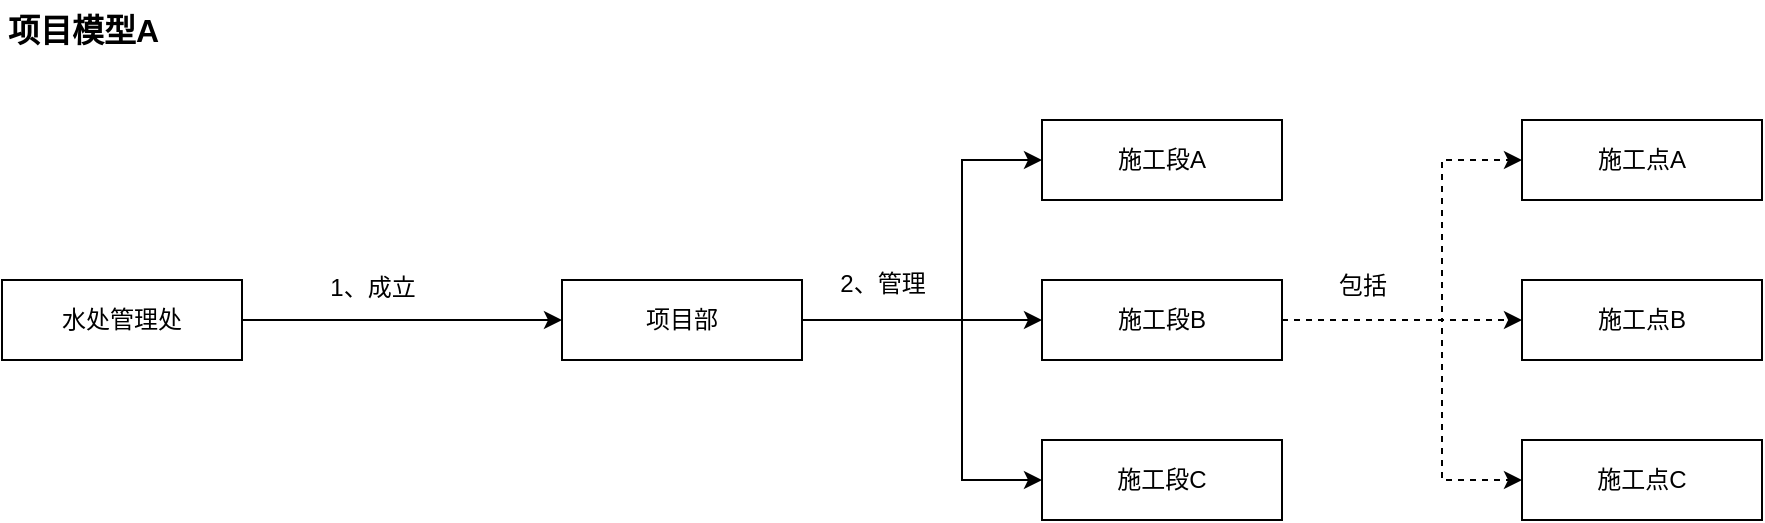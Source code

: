 <mxfile version="22.1.0" type="github" pages="4">
  <diagram name="0001" id="2BJK_bVkJtuhxQqg97SX">
    <mxGraphModel dx="956" dy="505" grid="1" gridSize="10" guides="1" tooltips="1" connect="1" arrows="1" fold="1" page="1" pageScale="1" pageWidth="1169" pageHeight="827" math="0" shadow="0">
      <root>
        <mxCell id="AIVapQDfSflTo-PrOUCk-0" />
        <mxCell id="AIVapQDfSflTo-PrOUCk-1" parent="AIVapQDfSflTo-PrOUCk-0" />
        <mxCell id="AIVapQDfSflTo-PrOUCk-2" value="&lt;b style=&quot;font-size: 16px;&quot;&gt;项目模型A&lt;/b&gt;" style="text;html=1;align=left;verticalAlign=middle;resizable=0;points=[];autosize=1;strokeColor=none;fillColor=none;fontSize=16;rounded=0;labelBackgroundColor=none;" vertex="1" parent="AIVapQDfSflTo-PrOUCk-1">
          <mxGeometry x="40.5" y="20" width="100" height="30" as="geometry" />
        </mxCell>
        <mxCell id="AIVapQDfSflTo-PrOUCk-3" value="" style="rounded=0;orthogonalLoop=1;jettySize=auto;html=1;entryX=1;entryY=0.5;entryDx=0;entryDy=0;exitX=0;exitY=0.5;exitDx=0;exitDy=0;startArrow=classic;startFill=1;endArrow=none;endFill=0;" edge="1" parent="AIVapQDfSflTo-PrOUCk-1" source="AIVapQDfSflTo-PrOUCk-10" target="AIVapQDfSflTo-PrOUCk-11">
          <mxGeometry relative="1" as="geometry" />
        </mxCell>
        <mxCell id="AIVapQDfSflTo-PrOUCk-4" value="" style="edgeStyle=orthogonalEdgeStyle;rounded=0;orthogonalLoop=1;jettySize=auto;html=1;entryX=0;entryY=0.5;entryDx=0;entryDy=0;" edge="1" parent="AIVapQDfSflTo-PrOUCk-1" source="AIVapQDfSflTo-PrOUCk-10" target="AIVapQDfSflTo-PrOUCk-14">
          <mxGeometry relative="1" as="geometry">
            <Array as="points">
              <mxPoint x="520" y="180" />
              <mxPoint x="520" y="100" />
            </Array>
          </mxGeometry>
        </mxCell>
        <mxCell id="AIVapQDfSflTo-PrOUCk-5" value="" style="edgeStyle=orthogonalEdgeStyle;rounded=0;orthogonalLoop=1;jettySize=auto;html=1;entryX=0;entryY=0.5;entryDx=0;entryDy=0;" edge="1" parent="AIVapQDfSflTo-PrOUCk-1" source="AIVapQDfSflTo-PrOUCk-10" target="AIVapQDfSflTo-PrOUCk-15">
          <mxGeometry relative="1" as="geometry">
            <Array as="points">
              <mxPoint x="520" y="180" />
              <mxPoint x="520" y="260" />
            </Array>
          </mxGeometry>
        </mxCell>
        <mxCell id="AIVapQDfSflTo-PrOUCk-6" value="" style="edgeStyle=orthogonalEdgeStyle;rounded=0;orthogonalLoop=1;jettySize=auto;html=1;" edge="1" parent="AIVapQDfSflTo-PrOUCk-1" source="AIVapQDfSflTo-PrOUCk-10" target="AIVapQDfSflTo-PrOUCk-16">
          <mxGeometry relative="1" as="geometry" />
        </mxCell>
        <mxCell id="AIVapQDfSflTo-PrOUCk-10" value="项目部" style="rounded=0;whiteSpace=wrap;html=1;" vertex="1" parent="AIVapQDfSflTo-PrOUCk-1">
          <mxGeometry x="320" y="160" width="120" height="40" as="geometry" />
        </mxCell>
        <mxCell id="AIVapQDfSflTo-PrOUCk-11" value="水处管理处" style="rounded=0;whiteSpace=wrap;html=1;" vertex="1" parent="AIVapQDfSflTo-PrOUCk-1">
          <mxGeometry x="40" y="160" width="120" height="40" as="geometry" />
        </mxCell>
        <mxCell id="AIVapQDfSflTo-PrOUCk-12" value="1、成立" style="text;html=1;align=center;verticalAlign=middle;resizable=0;points=[];autosize=1;strokeColor=none;fillColor=none;" vertex="1" parent="AIVapQDfSflTo-PrOUCk-1">
          <mxGeometry x="190" y="149" width="70" height="30" as="geometry" />
        </mxCell>
        <mxCell id="AIVapQDfSflTo-PrOUCk-14" value="施工段A" style="rounded=0;whiteSpace=wrap;html=1;" vertex="1" parent="AIVapQDfSflTo-PrOUCk-1">
          <mxGeometry x="560" y="80" width="120" height="40" as="geometry" />
        </mxCell>
        <mxCell id="AIVapQDfSflTo-PrOUCk-15" value="施工段C" style="rounded=0;whiteSpace=wrap;html=1;" vertex="1" parent="AIVapQDfSflTo-PrOUCk-1">
          <mxGeometry x="560" y="240" width="120" height="40" as="geometry" />
        </mxCell>
        <mxCell id="0CxGgTPP8pX-zQjfdwwH-1" value="" style="edgeStyle=orthogonalEdgeStyle;rounded=0;orthogonalLoop=1;jettySize=auto;html=1;entryX=0;entryY=0.5;entryDx=0;entryDy=0;dashed=1;" edge="1" parent="AIVapQDfSflTo-PrOUCk-1" source="AIVapQDfSflTo-PrOUCk-16" target="0CxGgTPP8pX-zQjfdwwH-0">
          <mxGeometry relative="1" as="geometry">
            <Array as="points">
              <mxPoint x="760" y="180" />
              <mxPoint x="760" y="100" />
            </Array>
          </mxGeometry>
        </mxCell>
        <mxCell id="0CxGgTPP8pX-zQjfdwwH-3" value="" style="edgeStyle=orthogonalEdgeStyle;rounded=0;orthogonalLoop=1;jettySize=auto;html=1;entryX=0;entryY=0.5;entryDx=0;entryDy=0;dashed=1;" edge="1" parent="AIVapQDfSflTo-PrOUCk-1" source="AIVapQDfSflTo-PrOUCk-16" target="0CxGgTPP8pX-zQjfdwwH-2">
          <mxGeometry relative="1" as="geometry">
            <Array as="points">
              <mxPoint x="760" y="180" />
              <mxPoint x="760" y="260" />
            </Array>
          </mxGeometry>
        </mxCell>
        <mxCell id="0CxGgTPP8pX-zQjfdwwH-5" value="" style="edgeStyle=orthogonalEdgeStyle;rounded=0;orthogonalLoop=1;jettySize=auto;html=1;dashed=1;" edge="1" parent="AIVapQDfSflTo-PrOUCk-1" source="AIVapQDfSflTo-PrOUCk-16" target="0CxGgTPP8pX-zQjfdwwH-4">
          <mxGeometry relative="1" as="geometry" />
        </mxCell>
        <mxCell id="AIVapQDfSflTo-PrOUCk-16" value="施工段B" style="rounded=0;whiteSpace=wrap;html=1;" vertex="1" parent="AIVapQDfSflTo-PrOUCk-1">
          <mxGeometry x="560" y="160" width="120" height="40" as="geometry" />
        </mxCell>
        <mxCell id="AIVapQDfSflTo-PrOUCk-23" value="2、管理" style="text;html=1;align=center;verticalAlign=middle;resizable=0;points=[];autosize=1;strokeColor=none;fillColor=none;" vertex="1" parent="AIVapQDfSflTo-PrOUCk-1">
          <mxGeometry x="445" y="147" width="70" height="30" as="geometry" />
        </mxCell>
        <mxCell id="0CxGgTPP8pX-zQjfdwwH-0" value="施工点A" style="rounded=0;whiteSpace=wrap;html=1;" vertex="1" parent="AIVapQDfSflTo-PrOUCk-1">
          <mxGeometry x="800" y="80" width="120" height="40" as="geometry" />
        </mxCell>
        <mxCell id="0CxGgTPP8pX-zQjfdwwH-2" value="施工点C" style="rounded=0;whiteSpace=wrap;html=1;" vertex="1" parent="AIVapQDfSflTo-PrOUCk-1">
          <mxGeometry x="800" y="240" width="120" height="40" as="geometry" />
        </mxCell>
        <mxCell id="0CxGgTPP8pX-zQjfdwwH-4" value="施工点B" style="rounded=0;whiteSpace=wrap;html=1;" vertex="1" parent="AIVapQDfSflTo-PrOUCk-1">
          <mxGeometry x="800" y="160" width="120" height="40" as="geometry" />
        </mxCell>
        <mxCell id="0CxGgTPP8pX-zQjfdwwH-6" value="包括" style="text;html=1;align=center;verticalAlign=middle;resizable=0;points=[];autosize=1;strokeColor=none;fillColor=none;" vertex="1" parent="AIVapQDfSflTo-PrOUCk-1">
          <mxGeometry x="695" y="148" width="50" height="30" as="geometry" />
        </mxCell>
      </root>
    </mxGraphModel>
  </diagram>
  <diagram name="0002" id="y2zCg2tqc-IcQTNm7M6H">
    <mxGraphModel dx="956" dy="505" grid="1" gridSize="10" guides="1" tooltips="1" connect="1" arrows="1" fold="1" page="1" pageScale="1" pageWidth="1169" pageHeight="827" math="0" shadow="0">
      <root>
        <mxCell id="sdHGfgtrLrPXHbDimJ2l-0" />
        <mxCell id="sdHGfgtrLrPXHbDimJ2l-1" parent="sdHGfgtrLrPXHbDimJ2l-0" />
        <mxCell id="sdHGfgtrLrPXHbDimJ2l-57" value="&lt;b style=&quot;font-size: 16px;&quot;&gt;项目模型B&lt;/b&gt;" style="text;html=1;align=left;verticalAlign=middle;resizable=0;points=[];autosize=1;strokeColor=none;fillColor=none;fontSize=16;rounded=0;labelBackgroundColor=none;" parent="sdHGfgtrLrPXHbDimJ2l-1" vertex="1">
          <mxGeometry x="40.5" y="20" width="100" height="30" as="geometry" />
        </mxCell>
        <mxCell id="HL12fgJ5XwXz7NJd2X_L-1" value="" style="rounded=0;orthogonalLoop=1;jettySize=auto;html=1;entryX=1;entryY=0.5;entryDx=0;entryDy=0;exitX=0;exitY=0.5;exitDx=0;exitDy=0;startArrow=classic;startFill=1;endArrow=none;endFill=0;" parent="sdHGfgtrLrPXHbDimJ2l-1" source="DtQQWt-DvLBq8CPffun4-25" target="HL12fgJ5XwXz7NJd2X_L-0" edge="1">
          <mxGeometry relative="1" as="geometry" />
        </mxCell>
        <mxCell id="BgxtSr9YYNLrN_vWo965-9" value="" style="edgeStyle=orthogonalEdgeStyle;rounded=0;orthogonalLoop=1;jettySize=auto;html=1;entryX=0;entryY=0.5;entryDx=0;entryDy=0;" edge="1" parent="sdHGfgtrLrPXHbDimJ2l-1" source="DtQQWt-DvLBq8CPffun4-25" target="BgxtSr9YYNLrN_vWo965-8">
          <mxGeometry relative="1" as="geometry">
            <Array as="points">
              <mxPoint x="520" y="180" />
              <mxPoint x="520" y="100" />
            </Array>
          </mxGeometry>
        </mxCell>
        <mxCell id="BgxtSr9YYNLrN_vWo965-11" value="" style="edgeStyle=orthogonalEdgeStyle;rounded=0;orthogonalLoop=1;jettySize=auto;html=1;entryX=0;entryY=0.5;entryDx=0;entryDy=0;" edge="1" parent="sdHGfgtrLrPXHbDimJ2l-1" source="DtQQWt-DvLBq8CPffun4-25" target="BgxtSr9YYNLrN_vWo965-10">
          <mxGeometry relative="1" as="geometry">
            <Array as="points">
              <mxPoint x="520" y="180" />
              <mxPoint x="520" y="260" />
            </Array>
          </mxGeometry>
        </mxCell>
        <mxCell id="BgxtSr9YYNLrN_vWo965-13" value="" style="edgeStyle=orthogonalEdgeStyle;rounded=0;orthogonalLoop=1;jettySize=auto;html=1;" edge="1" parent="sdHGfgtrLrPXHbDimJ2l-1" source="DtQQWt-DvLBq8CPffun4-25" target="BgxtSr9YYNLrN_vWo965-12">
          <mxGeometry relative="1" as="geometry" />
        </mxCell>
        <mxCell id="BgxtSr9YYNLrN_vWo965-17" value="" style="edgeStyle=orthogonalEdgeStyle;rounded=0;orthogonalLoop=1;jettySize=auto;html=1;exitX=0.5;exitY=1;exitDx=0;exitDy=0;" edge="1" parent="sdHGfgtrLrPXHbDimJ2l-1" source="DtQQWt-DvLBq8CPffun4-25" target="BgxtSr9YYNLrN_vWo965-16">
          <mxGeometry relative="1" as="geometry">
            <Array as="points">
              <mxPoint x="380" y="290" />
              <mxPoint x="540" y="290" />
            </Array>
          </mxGeometry>
        </mxCell>
        <mxCell id="BgxtSr9YYNLrN_vWo965-19" value="" style="edgeStyle=orthogonalEdgeStyle;rounded=0;orthogonalLoop=1;jettySize=auto;html=1;exitX=0.5;exitY=1;exitDx=0;exitDy=0;" edge="1" parent="sdHGfgtrLrPXHbDimJ2l-1" source="DtQQWt-DvLBq8CPffun4-25" target="BgxtSr9YYNLrN_vWo965-18">
          <mxGeometry relative="1" as="geometry">
            <Array as="points">
              <mxPoint x="380" y="290" />
              <mxPoint x="220" y="290" />
            </Array>
          </mxGeometry>
        </mxCell>
        <mxCell id="BgxtSr9YYNLrN_vWo965-21" value="" style="edgeStyle=orthogonalEdgeStyle;rounded=0;orthogonalLoop=1;jettySize=auto;html=1;" edge="1" parent="sdHGfgtrLrPXHbDimJ2l-1" source="DtQQWt-DvLBq8CPffun4-25" target="BgxtSr9YYNLrN_vWo965-20">
          <mxGeometry relative="1" as="geometry" />
        </mxCell>
        <mxCell id="DtQQWt-DvLBq8CPffun4-25" value="项目部" style="rounded=0;whiteSpace=wrap;html=1;" parent="sdHGfgtrLrPXHbDimJ2l-1" vertex="1">
          <mxGeometry x="320" y="160" width="120" height="40" as="geometry" />
        </mxCell>
        <mxCell id="HL12fgJ5XwXz7NJd2X_L-0" value="水处管理处" style="rounded=0;whiteSpace=wrap;html=1;" parent="sdHGfgtrLrPXHbDimJ2l-1" vertex="1">
          <mxGeometry x="40" y="160" width="120" height="40" as="geometry" />
        </mxCell>
        <mxCell id="HL12fgJ5XwXz7NJd2X_L-2" value="1、成立" style="text;html=1;align=center;verticalAlign=middle;resizable=0;points=[];autosize=1;strokeColor=none;fillColor=none;" parent="sdHGfgtrLrPXHbDimJ2l-1" vertex="1">
          <mxGeometry x="190" y="149" width="70" height="30" as="geometry" />
        </mxCell>
        <mxCell id="BgxtSr9YYNLrN_vWo965-6" value="3、分包" style="text;html=1;align=center;verticalAlign=middle;resizable=0;points=[];autosize=1;strokeColor=none;fillColor=none;" vertex="1" parent="sdHGfgtrLrPXHbDimJ2l-1">
          <mxGeometry x="310" y="250" width="70" height="30" as="geometry" />
        </mxCell>
        <mxCell id="BgxtSr9YYNLrN_vWo965-8" value="施工段A" style="rounded=0;whiteSpace=wrap;html=1;" vertex="1" parent="sdHGfgtrLrPXHbDimJ2l-1">
          <mxGeometry x="560" y="80" width="120" height="40" as="geometry" />
        </mxCell>
        <mxCell id="BgxtSr9YYNLrN_vWo965-10" value="施工段C" style="rounded=0;whiteSpace=wrap;html=1;" vertex="1" parent="sdHGfgtrLrPXHbDimJ2l-1">
          <mxGeometry x="560" y="240" width="120" height="40" as="geometry" />
        </mxCell>
        <mxCell id="BgxtSr9YYNLrN_vWo965-12" value="施工段B" style="rounded=0;whiteSpace=wrap;html=1;" vertex="1" parent="sdHGfgtrLrPXHbDimJ2l-1">
          <mxGeometry x="560" y="160" width="120" height="40" as="geometry" />
        </mxCell>
        <mxCell id="BgxtSr9YYNLrN_vWo965-28" value="" style="edgeStyle=orthogonalEdgeStyle;rounded=0;orthogonalLoop=1;jettySize=auto;html=1;entryX=1;entryY=0.5;entryDx=0;entryDy=0;dashed=1;dashPattern=8 8;" edge="1" parent="sdHGfgtrLrPXHbDimJ2l-1" source="BgxtSr9YYNLrN_vWo965-16" target="BgxtSr9YYNLrN_vWo965-12">
          <mxGeometry relative="1" as="geometry">
            <mxPoint x="540" y="440" as="targetPoint" />
            <Array as="points">
              <mxPoint x="540" y="400" />
              <mxPoint x="800" y="400" />
              <mxPoint x="800" y="180" />
            </Array>
          </mxGeometry>
        </mxCell>
        <mxCell id="BgxtSr9YYNLrN_vWo965-16" value="监理企业" style="rounded=0;whiteSpace=wrap;html=1;" vertex="1" parent="sdHGfgtrLrPXHbDimJ2l-1">
          <mxGeometry x="480" y="320" width="120" height="40" as="geometry" />
        </mxCell>
        <mxCell id="BgxtSr9YYNLrN_vWo965-24" value="" style="edgeStyle=orthogonalEdgeStyle;rounded=0;orthogonalLoop=1;jettySize=auto;html=1;entryX=1;entryY=0.5;entryDx=0;entryDy=0;dashed=1;dashPattern=8 8;" edge="1" parent="sdHGfgtrLrPXHbDimJ2l-1" source="BgxtSr9YYNLrN_vWo965-18" target="BgxtSr9YYNLrN_vWo965-12">
          <mxGeometry relative="1" as="geometry">
            <mxPoint x="220" y="440" as="targetPoint" />
            <Array as="points">
              <mxPoint x="220" y="480" />
              <mxPoint x="800" y="480" />
              <mxPoint x="800" y="180" />
            </Array>
          </mxGeometry>
        </mxCell>
        <mxCell id="BgxtSr9YYNLrN_vWo965-18" value="设计企业" style="rounded=0;whiteSpace=wrap;html=1;" vertex="1" parent="sdHGfgtrLrPXHbDimJ2l-1">
          <mxGeometry x="160" y="320" width="120" height="40" as="geometry" />
        </mxCell>
        <mxCell id="BgxtSr9YYNLrN_vWo965-26" value="" style="edgeStyle=orthogonalEdgeStyle;rounded=0;orthogonalLoop=1;jettySize=auto;html=1;entryX=1;entryY=0.5;entryDx=0;entryDy=0;dashed=1;dashPattern=8 8;" edge="1" parent="sdHGfgtrLrPXHbDimJ2l-1" source="BgxtSr9YYNLrN_vWo965-20" target="BgxtSr9YYNLrN_vWo965-12">
          <mxGeometry relative="1" as="geometry">
            <mxPoint x="380" y="440" as="targetPoint" />
            <Array as="points">
              <mxPoint x="380" y="440" />
              <mxPoint x="800" y="440" />
              <mxPoint x="800" y="180" />
            </Array>
          </mxGeometry>
        </mxCell>
        <mxCell id="BgxtSr9YYNLrN_vWo965-20" value="施工企业" style="rounded=0;whiteSpace=wrap;html=1;" vertex="1" parent="sdHGfgtrLrPXHbDimJ2l-1">
          <mxGeometry x="320" y="320" width="120" height="40" as="geometry" />
        </mxCell>
        <mxCell id="BgxtSr9YYNLrN_vWo965-22" value="2、管理" style="text;html=1;align=center;verticalAlign=middle;resizable=0;points=[];autosize=1;strokeColor=none;fillColor=none;" vertex="1" parent="sdHGfgtrLrPXHbDimJ2l-1">
          <mxGeometry x="445" y="147" width="70" height="30" as="geometry" />
        </mxCell>
        <mxCell id="BgxtSr9YYNLrN_vWo965-29" value="4、出设计方案" style="text;html=1;align=center;verticalAlign=middle;resizable=0;points=[];autosize=1;strokeColor=none;fillColor=none;" vertex="1" parent="sdHGfgtrLrPXHbDimJ2l-1">
          <mxGeometry x="235" y="441" width="100" height="30" as="geometry" />
        </mxCell>
        <mxCell id="BgxtSr9YYNLrN_vWo965-30" value="5、组织施工" style="text;html=1;align=center;verticalAlign=middle;resizable=0;points=[];autosize=1;strokeColor=none;fillColor=none;" vertex="1" parent="sdHGfgtrLrPXHbDimJ2l-1">
          <mxGeometry x="410" y="399" width="90" height="30" as="geometry" />
        </mxCell>
        <mxCell id="BgxtSr9YYNLrN_vWo965-31" value="6、质量管理" style="text;html=1;align=center;verticalAlign=middle;resizable=0;points=[];autosize=1;strokeColor=none;fillColor=none;" vertex="1" parent="sdHGfgtrLrPXHbDimJ2l-1">
          <mxGeometry x="620" y="360" width="90" height="30" as="geometry" />
        </mxCell>
      </root>
    </mxGraphModel>
  </diagram>
  <diagram name="0003" id="R3ds-sNt3pHZ7mbAwjhy">
    <mxGraphModel dx="956" dy="505" grid="1" gridSize="10" guides="1" tooltips="1" connect="1" arrows="1" fold="1" page="1" pageScale="1" pageWidth="1169" pageHeight="827" math="0" shadow="0">
      <root>
        <mxCell id="Yx7ElADZh4C4Kj-N4jjc-0" />
        <mxCell id="Yx7ElADZh4C4Kj-N4jjc-1" parent="Yx7ElADZh4C4Kj-N4jjc-0" />
        <mxCell id="Yx7ElADZh4C4Kj-N4jjc-2" value="&lt;b style=&quot;font-size: 16px;&quot;&gt;项目模型C&lt;/b&gt;" style="text;html=1;align=left;verticalAlign=middle;resizable=0;points=[];autosize=1;strokeColor=none;fillColor=none;fontSize=16;rounded=0;labelBackgroundColor=none;" vertex="1" parent="Yx7ElADZh4C4Kj-N4jjc-1">
          <mxGeometry x="40.5" y="20" width="100" height="30" as="geometry" />
        </mxCell>
        <mxCell id="Yx7ElADZh4C4Kj-N4jjc-3" value="" style="rounded=0;orthogonalLoop=1;jettySize=auto;html=1;entryX=1;entryY=0.5;entryDx=0;entryDy=0;exitX=0;exitY=0.5;exitDx=0;exitDy=0;startArrow=classic;startFill=1;endArrow=none;endFill=0;" edge="1" parent="Yx7ElADZh4C4Kj-N4jjc-1" source="Yx7ElADZh4C4Kj-N4jjc-10" target="Yx7ElADZh4C4Kj-N4jjc-11">
          <mxGeometry relative="1" as="geometry" />
        </mxCell>
        <mxCell id="Yx7ElADZh4C4Kj-N4jjc-4" value="" style="edgeStyle=orthogonalEdgeStyle;rounded=0;orthogonalLoop=1;jettySize=auto;html=1;entryX=0;entryY=0.5;entryDx=0;entryDy=0;" edge="1" parent="Yx7ElADZh4C4Kj-N4jjc-1" source="Yx7ElADZh4C4Kj-N4jjc-10" target="Yx7ElADZh4C4Kj-N4jjc-14">
          <mxGeometry relative="1" as="geometry">
            <Array as="points">
              <mxPoint x="560" y="180" />
              <mxPoint x="560" y="100" />
            </Array>
          </mxGeometry>
        </mxCell>
        <mxCell id="Yx7ElADZh4C4Kj-N4jjc-5" value="" style="edgeStyle=orthogonalEdgeStyle;rounded=0;orthogonalLoop=1;jettySize=auto;html=1;entryX=0;entryY=0.5;entryDx=0;entryDy=0;" edge="1" parent="Yx7ElADZh4C4Kj-N4jjc-1" source="Yx7ElADZh4C4Kj-N4jjc-10" target="Yx7ElADZh4C4Kj-N4jjc-15">
          <mxGeometry relative="1" as="geometry">
            <Array as="points">
              <mxPoint x="560" y="180" />
              <mxPoint x="560" y="260" />
            </Array>
          </mxGeometry>
        </mxCell>
        <mxCell id="Yx7ElADZh4C4Kj-N4jjc-6" value="" style="edgeStyle=orthogonalEdgeStyle;rounded=0;orthogonalLoop=1;jettySize=auto;html=1;" edge="1" parent="Yx7ElADZh4C4Kj-N4jjc-1" source="Yx7ElADZh4C4Kj-N4jjc-10" target="Yx7ElADZh4C4Kj-N4jjc-16">
          <mxGeometry relative="1" as="geometry" />
        </mxCell>
        <mxCell id="Yx7ElADZh4C4Kj-N4jjc-7" value="" style="edgeStyle=orthogonalEdgeStyle;rounded=0;orthogonalLoop=1;jettySize=auto;html=1;exitX=0.5;exitY=1;exitDx=0;exitDy=0;" edge="1" parent="Yx7ElADZh4C4Kj-N4jjc-1" source="Yx7ElADZh4C4Kj-N4jjc-10" target="Yx7ElADZh4C4Kj-N4jjc-18">
          <mxGeometry relative="1" as="geometry">
            <Array as="points">
              <mxPoint x="380" y="290" />
              <mxPoint x="540" y="290" />
            </Array>
          </mxGeometry>
        </mxCell>
        <mxCell id="Yx7ElADZh4C4Kj-N4jjc-8" value="" style="edgeStyle=orthogonalEdgeStyle;rounded=0;orthogonalLoop=1;jettySize=auto;html=1;exitX=0.5;exitY=1;exitDx=0;exitDy=0;" edge="1" parent="Yx7ElADZh4C4Kj-N4jjc-1" source="Yx7ElADZh4C4Kj-N4jjc-10" target="Yx7ElADZh4C4Kj-N4jjc-20">
          <mxGeometry relative="1" as="geometry">
            <Array as="points">
              <mxPoint x="380" y="290" />
              <mxPoint x="220" y="290" />
            </Array>
          </mxGeometry>
        </mxCell>
        <mxCell id="Yx7ElADZh4C4Kj-N4jjc-9" value="" style="edgeStyle=orthogonalEdgeStyle;rounded=0;orthogonalLoop=1;jettySize=auto;html=1;" edge="1" parent="Yx7ElADZh4C4Kj-N4jjc-1" source="Yx7ElADZh4C4Kj-N4jjc-10" target="Yx7ElADZh4C4Kj-N4jjc-22">
          <mxGeometry relative="1" as="geometry" />
        </mxCell>
        <mxCell id="fOOhsBB2q57jEKFIF3J_-1" value="" style="edgeStyle=orthogonalEdgeStyle;rounded=0;orthogonalLoop=1;jettySize=auto;html=1;exitX=0.75;exitY=0;exitDx=0;exitDy=0;entryX=0.225;entryY=-0.05;entryDx=0;entryDy=0;entryPerimeter=0;" edge="1" parent="Yx7ElADZh4C4Kj-N4jjc-1" source="Yx7ElADZh4C4Kj-N4jjc-10" target="Yx7ElADZh4C4Kj-N4jjc-10">
          <mxGeometry relative="1" as="geometry">
            <mxPoint x="380" y="80" as="targetPoint" />
            <Array as="points">
              <mxPoint x="410" y="120" />
              <mxPoint x="347" y="120" />
            </Array>
          </mxGeometry>
        </mxCell>
        <mxCell id="Yx7ElADZh4C4Kj-N4jjc-10" value="项目部" style="rounded=0;whiteSpace=wrap;html=1;" vertex="1" parent="Yx7ElADZh4C4Kj-N4jjc-1">
          <mxGeometry x="320" y="160" width="120" height="40" as="geometry" />
        </mxCell>
        <mxCell id="Yx7ElADZh4C4Kj-N4jjc-11" value="水处管理处" style="rounded=0;whiteSpace=wrap;html=1;" vertex="1" parent="Yx7ElADZh4C4Kj-N4jjc-1">
          <mxGeometry x="40" y="160" width="120" height="40" as="geometry" />
        </mxCell>
        <mxCell id="Yx7ElADZh4C4Kj-N4jjc-12" value="1、成立" style="text;html=1;align=center;verticalAlign=middle;resizable=0;points=[];autosize=1;strokeColor=none;fillColor=none;" vertex="1" parent="Yx7ElADZh4C4Kj-N4jjc-1">
          <mxGeometry x="190" y="149" width="70" height="30" as="geometry" />
        </mxCell>
        <mxCell id="Yx7ElADZh4C4Kj-N4jjc-13" value="4、下发督促涵" style="text;html=1;align=center;verticalAlign=middle;resizable=0;points=[];autosize=1;strokeColor=none;fillColor=none;" vertex="1" parent="Yx7ElADZh4C4Kj-N4jjc-1">
          <mxGeometry x="260" y="241" width="100" height="30" as="geometry" />
        </mxCell>
        <mxCell id="Yx7ElADZh4C4Kj-N4jjc-14" value="施工段A" style="rounded=0;whiteSpace=wrap;html=1;" vertex="1" parent="Yx7ElADZh4C4Kj-N4jjc-1">
          <mxGeometry x="600" y="80" width="120" height="40" as="geometry" />
        </mxCell>
        <mxCell id="Yx7ElADZh4C4Kj-N4jjc-15" value="施工段C" style="rounded=0;whiteSpace=wrap;html=1;" vertex="1" parent="Yx7ElADZh4C4Kj-N4jjc-1">
          <mxGeometry x="600" y="240" width="120" height="40" as="geometry" />
        </mxCell>
        <mxCell id="Yx7ElADZh4C4Kj-N4jjc-16" value="施工段B" style="rounded=0;whiteSpace=wrap;html=1;" vertex="1" parent="Yx7ElADZh4C4Kj-N4jjc-1">
          <mxGeometry x="600" y="160" width="120" height="40" as="geometry" />
        </mxCell>
        <mxCell id="Yx7ElADZh4C4Kj-N4jjc-17" value="" style="edgeStyle=orthogonalEdgeStyle;rounded=0;orthogonalLoop=1;jettySize=auto;html=1;entryX=1;entryY=0.5;entryDx=0;entryDy=0;dashed=1;dashPattern=8 8;" edge="1" parent="Yx7ElADZh4C4Kj-N4jjc-1" source="Yx7ElADZh4C4Kj-N4jjc-18" target="Yx7ElADZh4C4Kj-N4jjc-16">
          <mxGeometry relative="1" as="geometry">
            <mxPoint x="540" y="440" as="targetPoint" />
            <Array as="points">
              <mxPoint x="540" y="400" />
              <mxPoint x="800" y="400" />
              <mxPoint x="800" y="180" />
            </Array>
          </mxGeometry>
        </mxCell>
        <mxCell id="Yx7ElADZh4C4Kj-N4jjc-18" value="监理企业" style="rounded=0;whiteSpace=wrap;html=1;" vertex="1" parent="Yx7ElADZh4C4Kj-N4jjc-1">
          <mxGeometry x="480" y="320" width="120" height="40" as="geometry" />
        </mxCell>
        <mxCell id="Yx7ElADZh4C4Kj-N4jjc-19" value="" style="edgeStyle=orthogonalEdgeStyle;rounded=0;orthogonalLoop=1;jettySize=auto;html=1;entryX=1;entryY=0.5;entryDx=0;entryDy=0;dashed=1;dashPattern=8 8;" edge="1" parent="Yx7ElADZh4C4Kj-N4jjc-1" source="Yx7ElADZh4C4Kj-N4jjc-20" target="Yx7ElADZh4C4Kj-N4jjc-16">
          <mxGeometry relative="1" as="geometry">
            <mxPoint x="220" y="440" as="targetPoint" />
            <Array as="points">
              <mxPoint x="220" y="480" />
              <mxPoint x="800" y="480" />
              <mxPoint x="800" y="180" />
            </Array>
          </mxGeometry>
        </mxCell>
        <mxCell id="Yx7ElADZh4C4Kj-N4jjc-20" value="设计企业" style="rounded=0;whiteSpace=wrap;html=1;" vertex="1" parent="Yx7ElADZh4C4Kj-N4jjc-1">
          <mxGeometry x="160" y="320" width="120" height="40" as="geometry" />
        </mxCell>
        <mxCell id="Yx7ElADZh4C4Kj-N4jjc-21" value="" style="edgeStyle=orthogonalEdgeStyle;rounded=0;orthogonalLoop=1;jettySize=auto;html=1;entryX=1;entryY=0.5;entryDx=0;entryDy=0;dashed=1;dashPattern=8 8;" edge="1" parent="Yx7ElADZh4C4Kj-N4jjc-1" source="Yx7ElADZh4C4Kj-N4jjc-22" target="Yx7ElADZh4C4Kj-N4jjc-16">
          <mxGeometry relative="1" as="geometry">
            <mxPoint x="380" y="440" as="targetPoint" />
            <Array as="points">
              <mxPoint x="380" y="440" />
              <mxPoint x="800" y="440" />
              <mxPoint x="800" y="180" />
            </Array>
          </mxGeometry>
        </mxCell>
        <mxCell id="Yx7ElADZh4C4Kj-N4jjc-22" value="施工企业" style="rounded=0;whiteSpace=wrap;html=1;" vertex="1" parent="Yx7ElADZh4C4Kj-N4jjc-1">
          <mxGeometry x="320" y="320" width="120" height="40" as="geometry" />
        </mxCell>
        <mxCell id="Yx7ElADZh4C4Kj-N4jjc-23" value="2、验收" style="text;html=1;align=center;verticalAlign=middle;resizable=0;points=[];autosize=1;strokeColor=none;fillColor=none;" vertex="1" parent="Yx7ElADZh4C4Kj-N4jjc-1">
          <mxGeometry x="451" y="147" width="70" height="30" as="geometry" />
        </mxCell>
        <mxCell id="Yx7ElADZh4C4Kj-N4jjc-24" value="5、调整设计方案" style="text;html=1;align=center;verticalAlign=middle;resizable=0;points=[];autosize=1;strokeColor=none;fillColor=none;" vertex="1" parent="Yx7ElADZh4C4Kj-N4jjc-1">
          <mxGeometry x="230" y="441" width="110" height="30" as="geometry" />
        </mxCell>
        <mxCell id="Yx7ElADZh4C4Kj-N4jjc-25" value="6、排查施工问题" style="text;html=1;align=center;verticalAlign=middle;resizable=0;points=[];autosize=1;strokeColor=none;fillColor=none;" vertex="1" parent="Yx7ElADZh4C4Kj-N4jjc-1">
          <mxGeometry x="400" y="399" width="110" height="30" as="geometry" />
        </mxCell>
        <mxCell id="Yx7ElADZh4C4Kj-N4jjc-26" value="7、加强质量管理力度" style="text;html=1;align=center;verticalAlign=middle;resizable=0;points=[];autosize=1;strokeColor=none;fillColor=none;" vertex="1" parent="Yx7ElADZh4C4Kj-N4jjc-1">
          <mxGeometry x="595" y="360" width="140" height="30" as="geometry" />
        </mxCell>
        <mxCell id="fOOhsBB2q57jEKFIF3J_-2" value="3、专家评审结果未通过验收" style="text;html=1;align=center;verticalAlign=middle;resizable=0;points=[];autosize=1;strokeColor=none;fillColor=none;" vertex="1" parent="Yx7ElADZh4C4Kj-N4jjc-1">
          <mxGeometry x="285" y="85" width="170" height="30" as="geometry" />
        </mxCell>
      </root>
    </mxGraphModel>
  </diagram>
  <diagram name="0004" id="0gfxz7G8SlypYt8z5M19">
    <mxGraphModel dx="956" dy="505" grid="1" gridSize="10" guides="1" tooltips="1" connect="1" arrows="1" fold="1" page="1" pageScale="1" pageWidth="1169" pageHeight="827" math="0" shadow="0">
      <root>
        <mxCell id="w2ACZltJuSCOnWiMDFZG-0" />
        <mxCell id="w2ACZltJuSCOnWiMDFZG-1" parent="w2ACZltJuSCOnWiMDFZG-0" />
        <mxCell id="w2ACZltJuSCOnWiMDFZG-2" value="&lt;b style=&quot;font-size: 16px;&quot;&gt;项目模型B&lt;/b&gt;" style="text;html=1;align=left;verticalAlign=middle;resizable=0;points=[];autosize=1;strokeColor=none;fillColor=none;fontSize=16;rounded=0;labelBackgroundColor=none;" vertex="1" parent="w2ACZltJuSCOnWiMDFZG-1">
          <mxGeometry x="40.5" y="20" width="100" height="30" as="geometry" />
        </mxCell>
        <mxCell id="w2ACZltJuSCOnWiMDFZG-3" value="" style="rounded=0;orthogonalLoop=1;jettySize=auto;html=1;entryX=1;entryY=0.5;entryDx=0;entryDy=0;exitX=0;exitY=0.5;exitDx=0;exitDy=0;startArrow=classic;startFill=1;endArrow=none;endFill=0;" edge="1" parent="w2ACZltJuSCOnWiMDFZG-1" source="w2ACZltJuSCOnWiMDFZG-10" target="w2ACZltJuSCOnWiMDFZG-11">
          <mxGeometry relative="1" as="geometry" />
        </mxCell>
        <mxCell id="w2ACZltJuSCOnWiMDFZG-4" value="" style="edgeStyle=orthogonalEdgeStyle;rounded=0;orthogonalLoop=1;jettySize=auto;html=1;entryX=0;entryY=0.5;entryDx=0;entryDy=0;" edge="1" parent="w2ACZltJuSCOnWiMDFZG-1" source="w2ACZltJuSCOnWiMDFZG-10" target="w2ACZltJuSCOnWiMDFZG-14">
          <mxGeometry relative="1" as="geometry">
            <Array as="points">
              <mxPoint x="560" y="180" />
              <mxPoint x="560" y="100" />
            </Array>
          </mxGeometry>
        </mxCell>
        <mxCell id="w2ACZltJuSCOnWiMDFZG-5" value="" style="edgeStyle=orthogonalEdgeStyle;rounded=0;orthogonalLoop=1;jettySize=auto;html=1;entryX=0;entryY=0.5;entryDx=0;entryDy=0;" edge="1" parent="w2ACZltJuSCOnWiMDFZG-1" source="w2ACZltJuSCOnWiMDFZG-10" target="w2ACZltJuSCOnWiMDFZG-15">
          <mxGeometry relative="1" as="geometry">
            <Array as="points">
              <mxPoint x="560" y="180" />
              <mxPoint x="560" y="260" />
            </Array>
          </mxGeometry>
        </mxCell>
        <mxCell id="w2ACZltJuSCOnWiMDFZG-6" value="" style="edgeStyle=orthogonalEdgeStyle;rounded=0;orthogonalLoop=1;jettySize=auto;html=1;" edge="1" parent="w2ACZltJuSCOnWiMDFZG-1" source="w2ACZltJuSCOnWiMDFZG-10" target="w2ACZltJuSCOnWiMDFZG-16">
          <mxGeometry relative="1" as="geometry" />
        </mxCell>
        <mxCell id="w2ACZltJuSCOnWiMDFZG-7" value="" style="edgeStyle=orthogonalEdgeStyle;rounded=0;orthogonalLoop=1;jettySize=auto;html=1;exitX=0.5;exitY=1;exitDx=0;exitDy=0;" edge="1" parent="w2ACZltJuSCOnWiMDFZG-1" source="w2ACZltJuSCOnWiMDFZG-10" target="w2ACZltJuSCOnWiMDFZG-18">
          <mxGeometry relative="1" as="geometry">
            <Array as="points">
              <mxPoint x="380" y="290" />
              <mxPoint x="540" y="290" />
            </Array>
          </mxGeometry>
        </mxCell>
        <mxCell id="w2ACZltJuSCOnWiMDFZG-8" value="" style="edgeStyle=orthogonalEdgeStyle;rounded=0;orthogonalLoop=1;jettySize=auto;html=1;exitX=0.5;exitY=1;exitDx=0;exitDy=0;" edge="1" parent="w2ACZltJuSCOnWiMDFZG-1" source="w2ACZltJuSCOnWiMDFZG-10" target="w2ACZltJuSCOnWiMDFZG-20">
          <mxGeometry relative="1" as="geometry">
            <Array as="points">
              <mxPoint x="380" y="290" />
              <mxPoint x="220" y="290" />
            </Array>
          </mxGeometry>
        </mxCell>
        <mxCell id="w2ACZltJuSCOnWiMDFZG-9" value="" style="edgeStyle=orthogonalEdgeStyle;rounded=0;orthogonalLoop=1;jettySize=auto;html=1;" edge="1" parent="w2ACZltJuSCOnWiMDFZG-1" source="w2ACZltJuSCOnWiMDFZG-10" target="w2ACZltJuSCOnWiMDFZG-22">
          <mxGeometry relative="1" as="geometry" />
        </mxCell>
        <mxCell id="w2ACZltJuSCOnWiMDFZG-10" value="项目部" style="rounded=0;whiteSpace=wrap;html=1;" vertex="1" parent="w2ACZltJuSCOnWiMDFZG-1">
          <mxGeometry x="320" y="160" width="120" height="40" as="geometry" />
        </mxCell>
        <mxCell id="w2ACZltJuSCOnWiMDFZG-11" value="水处管理处" style="rounded=0;whiteSpace=wrap;html=1;" vertex="1" parent="w2ACZltJuSCOnWiMDFZG-1">
          <mxGeometry x="40" y="160" width="120" height="40" as="geometry" />
        </mxCell>
        <mxCell id="w2ACZltJuSCOnWiMDFZG-12" value="1、成立" style="text;html=1;align=center;verticalAlign=middle;resizable=0;points=[];autosize=1;strokeColor=none;fillColor=none;" vertex="1" parent="w2ACZltJuSCOnWiMDFZG-1">
          <mxGeometry x="190" y="149" width="70" height="30" as="geometry" />
        </mxCell>
        <mxCell id="w2ACZltJuSCOnWiMDFZG-13" value="3、分包" style="text;html=1;align=center;verticalAlign=middle;resizable=0;points=[];autosize=1;strokeColor=none;fillColor=none;" vertex="1" parent="w2ACZltJuSCOnWiMDFZG-1">
          <mxGeometry x="310" y="250" width="70" height="30" as="geometry" />
        </mxCell>
        <mxCell id="w2ACZltJuSCOnWiMDFZG-14" value="施工段A" style="rounded=0;whiteSpace=wrap;html=1;" vertex="1" parent="w2ACZltJuSCOnWiMDFZG-1">
          <mxGeometry x="600" y="80" width="120" height="40" as="geometry" />
        </mxCell>
        <mxCell id="w2ACZltJuSCOnWiMDFZG-15" value="施工段C" style="rounded=0;whiteSpace=wrap;html=1;" vertex="1" parent="w2ACZltJuSCOnWiMDFZG-1">
          <mxGeometry x="600" y="240" width="120" height="40" as="geometry" />
        </mxCell>
        <mxCell id="w2ACZltJuSCOnWiMDFZG-16" value="施工段B" style="rounded=0;whiteSpace=wrap;html=1;" vertex="1" parent="w2ACZltJuSCOnWiMDFZG-1">
          <mxGeometry x="600" y="160" width="120" height="40" as="geometry" />
        </mxCell>
        <mxCell id="w2ACZltJuSCOnWiMDFZG-17" value="" style="edgeStyle=orthogonalEdgeStyle;rounded=0;orthogonalLoop=1;jettySize=auto;html=1;entryX=1;entryY=0.5;entryDx=0;entryDy=0;dashed=1;dashPattern=8 8;" edge="1" parent="w2ACZltJuSCOnWiMDFZG-1" source="w2ACZltJuSCOnWiMDFZG-18" target="w2ACZltJuSCOnWiMDFZG-16">
          <mxGeometry relative="1" as="geometry">
            <mxPoint x="540" y="440" as="targetPoint" />
            <Array as="points">
              <mxPoint x="540" y="400" />
              <mxPoint x="800" y="400" />
              <mxPoint x="800" y="180" />
            </Array>
          </mxGeometry>
        </mxCell>
        <mxCell id="w2ACZltJuSCOnWiMDFZG-18" value="监理企业" style="rounded=0;whiteSpace=wrap;html=1;" vertex="1" parent="w2ACZltJuSCOnWiMDFZG-1">
          <mxGeometry x="480" y="320" width="120" height="40" as="geometry" />
        </mxCell>
        <mxCell id="w2ACZltJuSCOnWiMDFZG-19" value="" style="edgeStyle=orthogonalEdgeStyle;rounded=0;orthogonalLoop=1;jettySize=auto;html=1;entryX=1;entryY=0.5;entryDx=0;entryDy=0;dashed=1;dashPattern=8 8;" edge="1" parent="w2ACZltJuSCOnWiMDFZG-1" source="w2ACZltJuSCOnWiMDFZG-20" target="w2ACZltJuSCOnWiMDFZG-16">
          <mxGeometry relative="1" as="geometry">
            <mxPoint x="220" y="440" as="targetPoint" />
            <Array as="points">
              <mxPoint x="220" y="480" />
              <mxPoint x="800" y="480" />
              <mxPoint x="800" y="180" />
            </Array>
          </mxGeometry>
        </mxCell>
        <mxCell id="w2ACZltJuSCOnWiMDFZG-20" value="设计企业" style="rounded=0;whiteSpace=wrap;html=1;" vertex="1" parent="w2ACZltJuSCOnWiMDFZG-1">
          <mxGeometry x="160" y="320" width="120" height="40" as="geometry" />
        </mxCell>
        <mxCell id="w2ACZltJuSCOnWiMDFZG-21" value="" style="edgeStyle=orthogonalEdgeStyle;rounded=0;orthogonalLoop=1;jettySize=auto;html=1;entryX=1;entryY=0.5;entryDx=0;entryDy=0;dashed=1;dashPattern=8 8;" edge="1" parent="w2ACZltJuSCOnWiMDFZG-1" source="w2ACZltJuSCOnWiMDFZG-22" target="w2ACZltJuSCOnWiMDFZG-16">
          <mxGeometry relative="1" as="geometry">
            <mxPoint x="380" y="440" as="targetPoint" />
            <Array as="points">
              <mxPoint x="380" y="440" />
              <mxPoint x="800" y="440" />
              <mxPoint x="800" y="180" />
            </Array>
          </mxGeometry>
        </mxCell>
        <mxCell id="w2ACZltJuSCOnWiMDFZG-22" value="施工企业" style="rounded=0;whiteSpace=wrap;html=1;" vertex="1" parent="w2ACZltJuSCOnWiMDFZG-1">
          <mxGeometry x="320" y="320" width="120" height="40" as="geometry" />
        </mxCell>
        <mxCell id="w2ACZltJuSCOnWiMDFZG-23" value="1、验收" style="text;html=1;align=center;verticalAlign=middle;resizable=0;points=[];autosize=1;strokeColor=none;fillColor=none;" vertex="1" parent="w2ACZltJuSCOnWiMDFZG-1">
          <mxGeometry x="451" y="147" width="70" height="30" as="geometry" />
        </mxCell>
        <mxCell id="w2ACZltJuSCOnWiMDFZG-24" value="4、出设计方案" style="text;html=1;align=center;verticalAlign=middle;resizable=0;points=[];autosize=1;strokeColor=none;fillColor=none;" vertex="1" parent="w2ACZltJuSCOnWiMDFZG-1">
          <mxGeometry x="235" y="441" width="100" height="30" as="geometry" />
        </mxCell>
        <mxCell id="w2ACZltJuSCOnWiMDFZG-25" value="5、组织施工" style="text;html=1;align=center;verticalAlign=middle;resizable=0;points=[];autosize=1;strokeColor=none;fillColor=none;" vertex="1" parent="w2ACZltJuSCOnWiMDFZG-1">
          <mxGeometry x="410" y="399" width="90" height="30" as="geometry" />
        </mxCell>
        <mxCell id="w2ACZltJuSCOnWiMDFZG-26" value="6、质量管理" style="text;html=1;align=center;verticalAlign=middle;resizable=0;points=[];autosize=1;strokeColor=none;fillColor=none;" vertex="1" parent="w2ACZltJuSCOnWiMDFZG-1">
          <mxGeometry x="620" y="360" width="90" height="30" as="geometry" />
        </mxCell>
      </root>
    </mxGraphModel>
  </diagram>
</mxfile>
